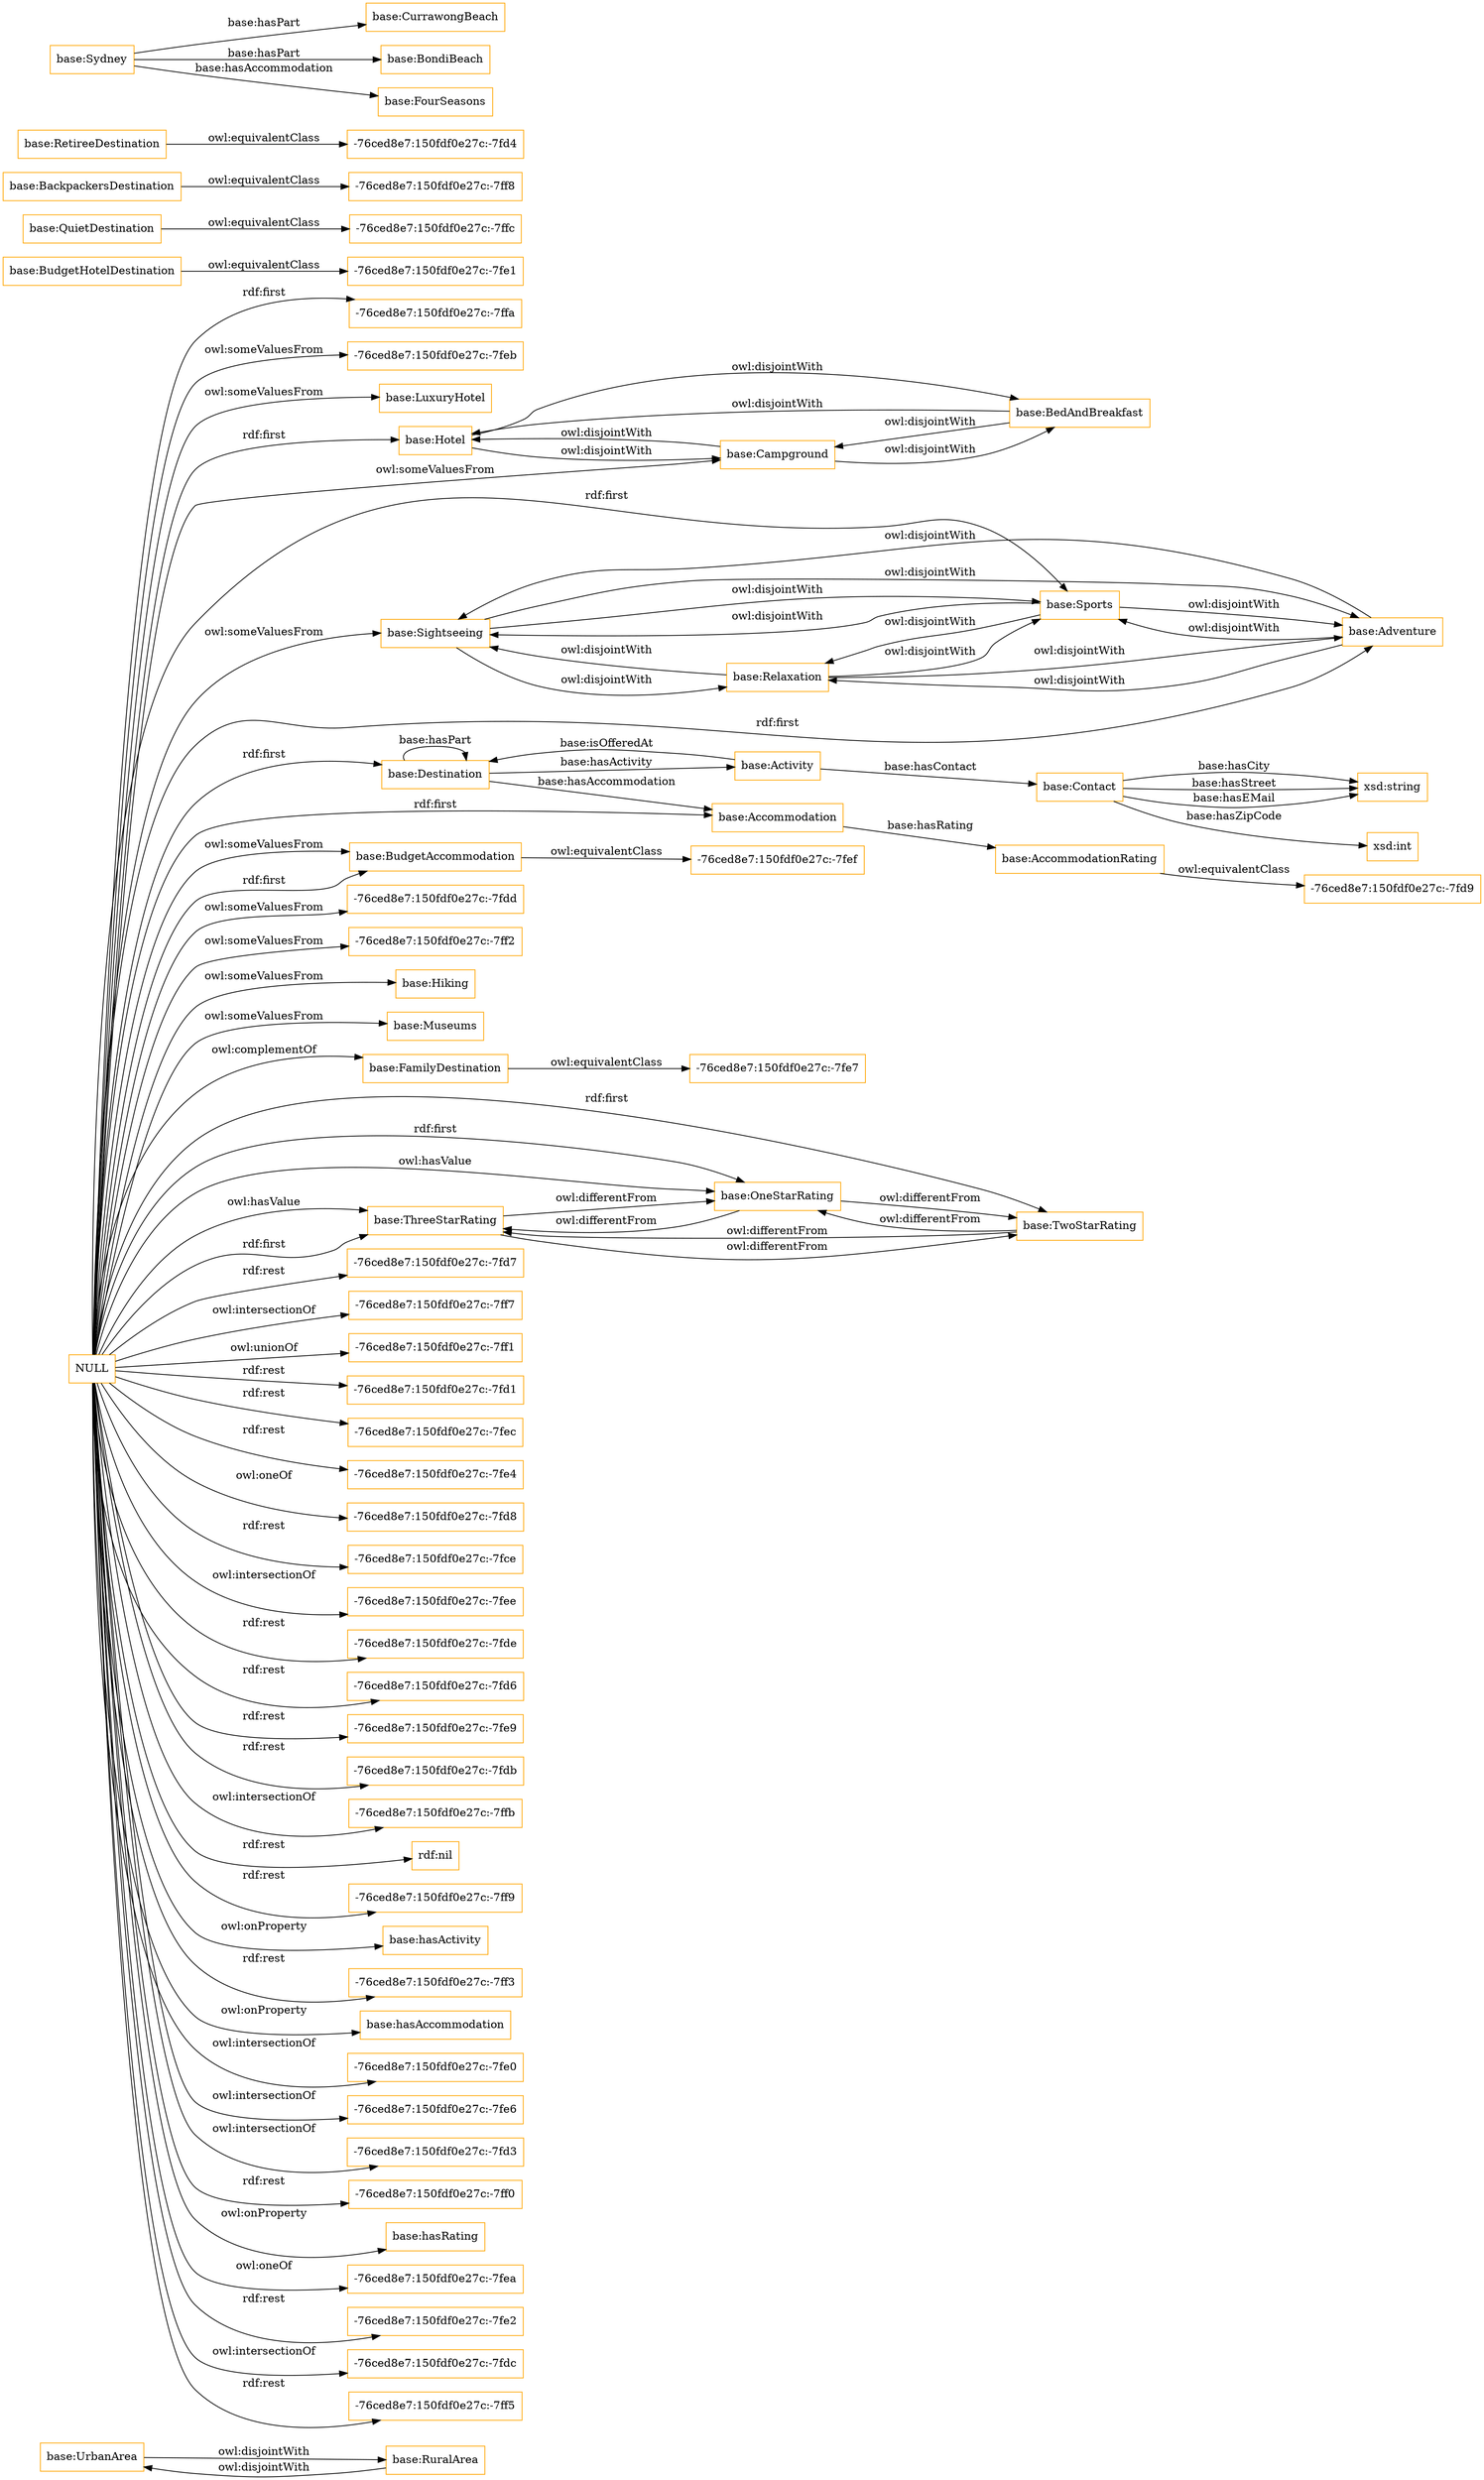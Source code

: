 digraph ar2dtool_diagram { 
rankdir=LR;
size="1501"
node [shape = rectangle, color="orange"]; "base:UrbanArea" "-76ced8e7:150fdf0e27c:-7ffa" "-76ced8e7:150fdf0e27c:-7feb" "base:LuxuryHotel" "base:Hotel" "base:Campground" "base:Sightseeing" "base:RuralArea" "base:BedAndBreakfast" "base:BudgetHotelDestination" "-76ced8e7:150fdf0e27c:-7ffc" "-76ced8e7:150fdf0e27c:-7fe1" "base:Destination" "base:AccommodationRating" "base:BudgetAccommodation" "-76ced8e7:150fdf0e27c:-7fdd" "base:BackpackersDestination" "-76ced8e7:150fdf0e27c:-7fef" "-76ced8e7:150fdf0e27c:-7ff2" "-76ced8e7:150fdf0e27c:-7fe7" "base:RetireeDestination" "base:Hiking" "-76ced8e7:150fdf0e27c:-7fd9" "base:Museums" "-76ced8e7:150fdf0e27c:-7ff8" "base:Accommodation" "-76ced8e7:150fdf0e27c:-7fd4" "base:Relaxation" "base:FamilyDestination" "base:Activity" "base:QuietDestination" "base:Contact" "base:Adventure" "base:Sports" ; /*classes style*/
	"NULL" -> "base:ThreeStarRating" [ label = "owl:hasValue" ];
	"NULL" -> "base:FamilyDestination" [ label = "owl:complementOf" ];
	"NULL" -> "-76ced8e7:150fdf0e27c:-7fd7" [ label = "rdf:rest" ];
	"NULL" -> "-76ced8e7:150fdf0e27c:-7ff7" [ label = "owl:intersectionOf" ];
	"NULL" -> "-76ced8e7:150fdf0e27c:-7ff1" [ label = "owl:unionOf" ];
	"NULL" -> "-76ced8e7:150fdf0e27c:-7fd1" [ label = "rdf:rest" ];
	"NULL" -> "base:BudgetAccommodation" [ label = "owl:someValuesFrom" ];
	"NULL" -> "base:Museums" [ label = "owl:someValuesFrom" ];
	"NULL" -> "-76ced8e7:150fdf0e27c:-7fec" [ label = "rdf:rest" ];
	"NULL" -> "-76ced8e7:150fdf0e27c:-7fe4" [ label = "rdf:rest" ];
	"NULL" -> "-76ced8e7:150fdf0e27c:-7ffa" [ label = "rdf:first" ];
	"NULL" -> "-76ced8e7:150fdf0e27c:-7fd8" [ label = "owl:oneOf" ];
	"NULL" -> "base:OneStarRating" [ label = "rdf:first" ];
	"NULL" -> "base:Sports" [ label = "rdf:first" ];
	"NULL" -> "-76ced8e7:150fdf0e27c:-7fce" [ label = "rdf:rest" ];
	"NULL" -> "base:TwoStarRating" [ label = "rdf:first" ];
	"NULL" -> "base:Destination" [ label = "rdf:first" ];
	"NULL" -> "base:Hiking" [ label = "owl:someValuesFrom" ];
	"NULL" -> "base:ThreeStarRating" [ label = "rdf:first" ];
	"NULL" -> "-76ced8e7:150fdf0e27c:-7fee" [ label = "owl:intersectionOf" ];
	"NULL" -> "-76ced8e7:150fdf0e27c:-7fde" [ label = "rdf:rest" ];
	"NULL" -> "-76ced8e7:150fdf0e27c:-7fd6" [ label = "rdf:rest" ];
	"NULL" -> "-76ced8e7:150fdf0e27c:-7fe9" [ label = "rdf:rest" ];
	"NULL" -> "-76ced8e7:150fdf0e27c:-7fdb" [ label = "rdf:rest" ];
	"NULL" -> "base:Adventure" [ label = "rdf:first" ];
	"NULL" -> "-76ced8e7:150fdf0e27c:-7ffb" [ label = "owl:intersectionOf" ];
	"NULL" -> "base:Hotel" [ label = "rdf:first" ];
	"NULL" -> "rdf:nil" [ label = "rdf:rest" ];
	"NULL" -> "-76ced8e7:150fdf0e27c:-7ff9" [ label = "rdf:rest" ];
	"NULL" -> "base:OneStarRating" [ label = "owl:hasValue" ];
	"NULL" -> "base:Accommodation" [ label = "rdf:first" ];
	"NULL" -> "base:hasActivity" [ label = "owl:onProperty" ];
	"NULL" -> "base:Sightseeing" [ label = "owl:someValuesFrom" ];
	"NULL" -> "-76ced8e7:150fdf0e27c:-7fdd" [ label = "owl:someValuesFrom" ];
	"NULL" -> "-76ced8e7:150fdf0e27c:-7ff3" [ label = "rdf:rest" ];
	"NULL" -> "base:hasAccommodation" [ label = "owl:onProperty" ];
	"NULL" -> "-76ced8e7:150fdf0e27c:-7fe0" [ label = "owl:intersectionOf" ];
	"NULL" -> "base:Campground" [ label = "owl:someValuesFrom" ];
	"NULL" -> "-76ced8e7:150fdf0e27c:-7feb" [ label = "owl:someValuesFrom" ];
	"NULL" -> "-76ced8e7:150fdf0e27c:-7fe6" [ label = "owl:intersectionOf" ];
	"NULL" -> "-76ced8e7:150fdf0e27c:-7fd3" [ label = "owl:intersectionOf" ];
	"NULL" -> "-76ced8e7:150fdf0e27c:-7ff0" [ label = "rdf:rest" ];
	"NULL" -> "base:LuxuryHotel" [ label = "owl:someValuesFrom" ];
	"NULL" -> "base:hasRating" [ label = "owl:onProperty" ];
	"NULL" -> "-76ced8e7:150fdf0e27c:-7ff2" [ label = "owl:someValuesFrom" ];
	"NULL" -> "-76ced8e7:150fdf0e27c:-7fea" [ label = "owl:oneOf" ];
	"NULL" -> "-76ced8e7:150fdf0e27c:-7fe2" [ label = "rdf:rest" ];
	"NULL" -> "-76ced8e7:150fdf0e27c:-7fdc" [ label = "owl:intersectionOf" ];
	"NULL" -> "-76ced8e7:150fdf0e27c:-7ff5" [ label = "rdf:rest" ];
	"NULL" -> "base:BudgetAccommodation" [ label = "rdf:first" ];
	"base:BudgetHotelDestination" -> "-76ced8e7:150fdf0e27c:-7fe1" [ label = "owl:equivalentClass" ];
	"base:TwoStarRating" -> "base:ThreeStarRating" [ label = "owl:differentFrom" ];
	"base:TwoStarRating" -> "base:OneStarRating" [ label = "owl:differentFrom" ];
	"base:Relaxation" -> "base:Adventure" [ label = "owl:disjointWith" ];
	"base:Relaxation" -> "base:Sightseeing" [ label = "owl:disjointWith" ];
	"base:Relaxation" -> "base:Sports" [ label = "owl:disjointWith" ];
	"base:BedAndBreakfast" -> "base:Campground" [ label = "owl:disjointWith" ];
	"base:BedAndBreakfast" -> "base:Hotel" [ label = "owl:disjointWith" ];
	"base:BudgetAccommodation" -> "-76ced8e7:150fdf0e27c:-7fef" [ label = "owl:equivalentClass" ];
	"base:Sports" -> "base:Sightseeing" [ label = "owl:disjointWith" ];
	"base:Sports" -> "base:Relaxation" [ label = "owl:disjointWith" ];
	"base:Sports" -> "base:Adventure" [ label = "owl:disjointWith" ];
	"base:ThreeStarRating" -> "base:OneStarRating" [ label = "owl:differentFrom" ];
	"base:ThreeStarRating" -> "base:TwoStarRating" [ label = "owl:differentFrom" ];
	"base:UrbanArea" -> "base:RuralArea" [ label = "owl:disjointWith" ];
	"base:RuralArea" -> "base:UrbanArea" [ label = "owl:disjointWith" ];
	"base:FamilyDestination" -> "-76ced8e7:150fdf0e27c:-7fe7" [ label = "owl:equivalentClass" ];
	"base:Sightseeing" -> "base:Adventure" [ label = "owl:disjointWith" ];
	"base:Sightseeing" -> "base:Relaxation" [ label = "owl:disjointWith" ];
	"base:Sightseeing" -> "base:Sports" [ label = "owl:disjointWith" ];
	"base:Campground" -> "base:Hotel" [ label = "owl:disjointWith" ];
	"base:Campground" -> "base:BedAndBreakfast" [ label = "owl:disjointWith" ];
	"base:Hotel" -> "base:Campground" [ label = "owl:disjointWith" ];
	"base:Hotel" -> "base:BedAndBreakfast" [ label = "owl:disjointWith" ];
	"base:AccommodationRating" -> "-76ced8e7:150fdf0e27c:-7fd9" [ label = "owl:equivalentClass" ];
	"base:Adventure" -> "base:Relaxation" [ label = "owl:disjointWith" ];
	"base:Adventure" -> "base:Sightseeing" [ label = "owl:disjointWith" ];
	"base:Adventure" -> "base:Sports" [ label = "owl:disjointWith" ];
	"base:RetireeDestination" -> "-76ced8e7:150fdf0e27c:-7fd4" [ label = "owl:equivalentClass" ];
	"base:Sydney" -> "base:CurrawongBeach" [ label = "base:hasPart" ];
	"base:Sydney" -> "base:BondiBeach" [ label = "base:hasPart" ];
	"base:Sydney" -> "base:FourSeasons" [ label = "base:hasAccommodation" ];
	"base:QuietDestination" -> "-76ced8e7:150fdf0e27c:-7ffc" [ label = "owl:equivalentClass" ];
	"base:BackpackersDestination" -> "-76ced8e7:150fdf0e27c:-7ff8" [ label = "owl:equivalentClass" ];
	"base:OneStarRating" -> "base:TwoStarRating" [ label = "owl:differentFrom" ];
	"base:OneStarRating" -> "base:ThreeStarRating" [ label = "owl:differentFrom" ];
	"base:Contact" -> "xsd:string" [ label = "base:hasCity" ];
	"base:Destination" -> "base:Destination" [ label = "base:hasPart" ];
	"base:Activity" -> "base:Destination" [ label = "base:isOfferedAt" ];
	"base:Contact" -> "xsd:int" [ label = "base:hasZipCode" ];
	"base:Activity" -> "base:Contact" [ label = "base:hasContact" ];
	"base:Destination" -> "base:Activity" [ label = "base:hasActivity" ];
	"base:Accommodation" -> "base:AccommodationRating" [ label = "base:hasRating" ];
	"base:Contact" -> "xsd:string" [ label = "base:hasStreet" ];
	"base:Contact" -> "xsd:string" [ label = "base:hasEMail" ];
	"base:Destination" -> "base:Accommodation" [ label = "base:hasAccommodation" ];

}
